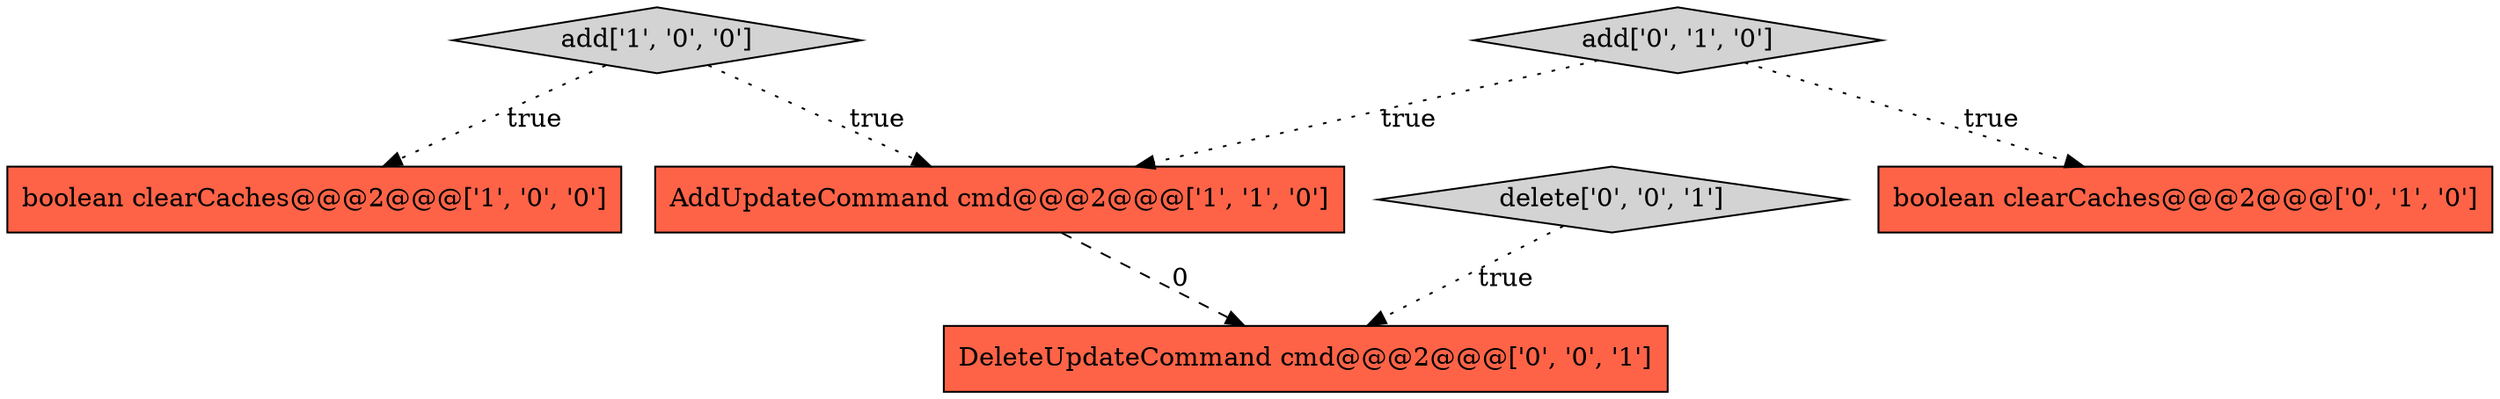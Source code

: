 digraph {
0 [style = filled, label = "boolean clearCaches@@@2@@@['1', '0', '0']", fillcolor = tomato, shape = box image = "AAA0AAABBB1BBB"];
4 [style = filled, label = "add['0', '1', '0']", fillcolor = lightgray, shape = diamond image = "AAA0AAABBB2BBB"];
1 [style = filled, label = "add['1', '0', '0']", fillcolor = lightgray, shape = diamond image = "AAA0AAABBB1BBB"];
6 [style = filled, label = "delete['0', '0', '1']", fillcolor = lightgray, shape = diamond image = "AAA0AAABBB3BBB"];
2 [style = filled, label = "AddUpdateCommand cmd@@@2@@@['1', '1', '0']", fillcolor = tomato, shape = box image = "AAA0AAABBB1BBB"];
3 [style = filled, label = "boolean clearCaches@@@2@@@['0', '1', '0']", fillcolor = tomato, shape = box image = "AAA0AAABBB2BBB"];
5 [style = filled, label = "DeleteUpdateCommand cmd@@@2@@@['0', '0', '1']", fillcolor = tomato, shape = box image = "AAA0AAABBB3BBB"];
1->2 [style = dotted, label="true"];
6->5 [style = dotted, label="true"];
2->5 [style = dashed, label="0"];
4->3 [style = dotted, label="true"];
1->0 [style = dotted, label="true"];
4->2 [style = dotted, label="true"];
}
